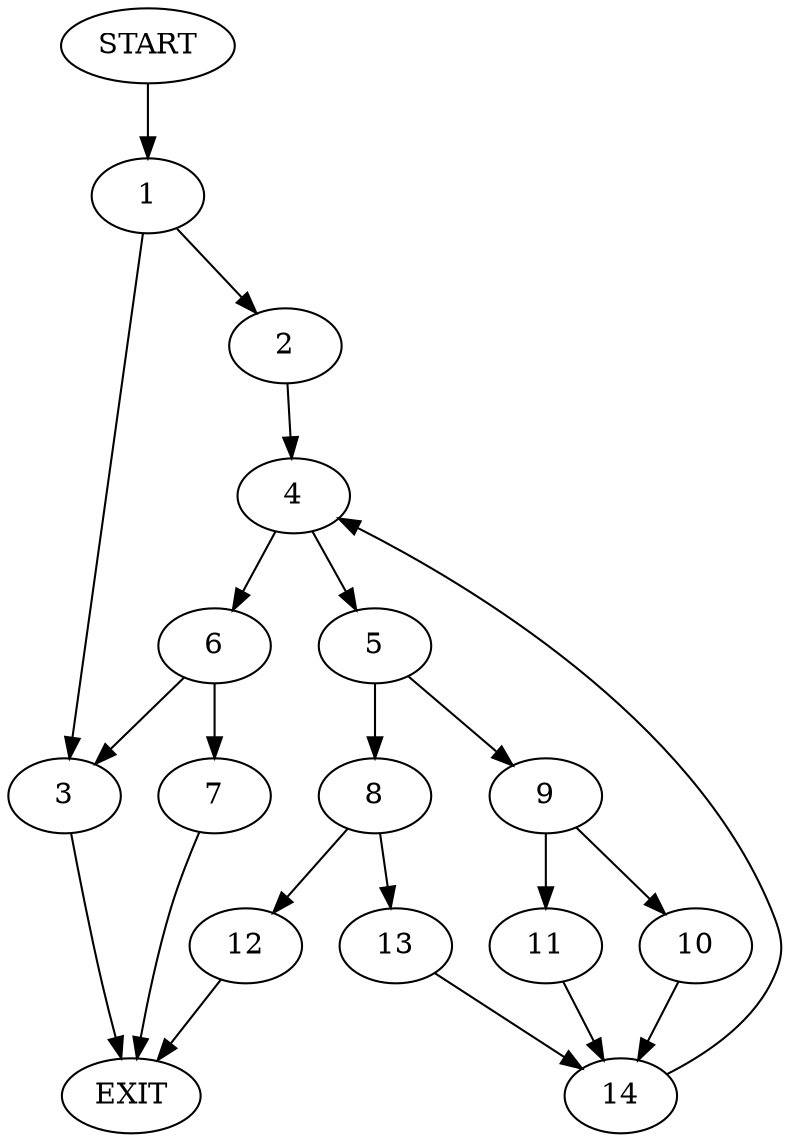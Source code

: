 digraph {
0 [label="START"]
15 [label="EXIT"]
0 -> 1
1 -> 2
1 -> 3
2 -> 4
3 -> 15
4 -> 5
4 -> 6
6 -> 7
6 -> 3
5 -> 8
5 -> 9
9 -> 10
9 -> 11
8 -> 12
8 -> 13
11 -> 14
10 -> 14
14 -> 4
13 -> 14
12 -> 15
7 -> 15
}
